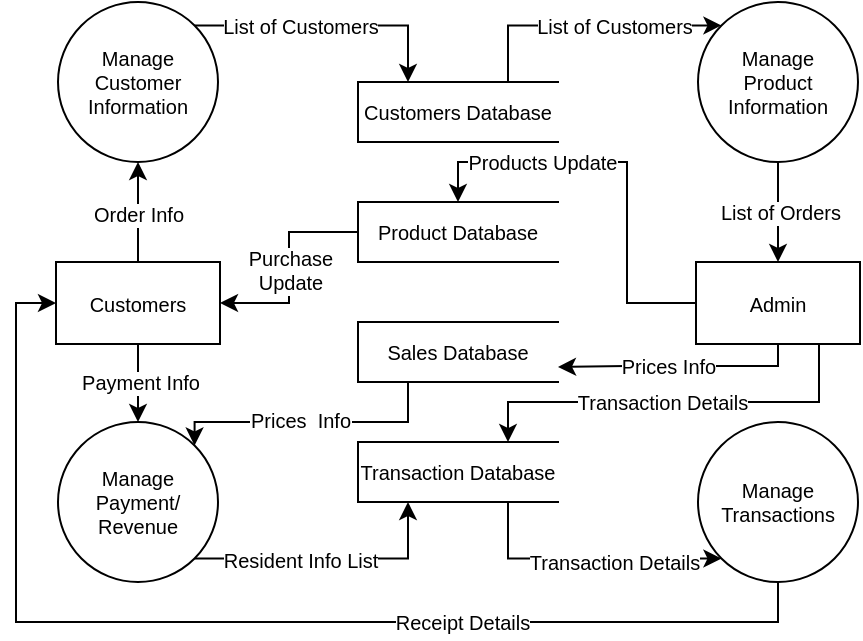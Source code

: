 <mxfile version="21.5.2" type="github">
  <diagram name="Page-1" id="AGa4iiSVy4mlGpxtPWg1">
    <mxGraphModel dx="808" dy="441" grid="1" gridSize="10" guides="1" tooltips="1" connect="1" arrows="1" fold="1" page="1" pageScale="1" pageWidth="850" pageHeight="1100" math="0" shadow="0">
      <root>
        <mxCell id="0" />
        <mxCell id="1" parent="0" />
        <mxCell id="ZPgqAaQbp7L8TzstIIpp-16" style="edgeStyle=orthogonalEdgeStyle;rounded=0;orthogonalLoop=1;jettySize=auto;html=1;exitX=1;exitY=0;exitDx=0;exitDy=0;entryX=0.25;entryY=0;entryDx=0;entryDy=0;fontSize=10;" edge="1" parent="1" source="ZPgqAaQbp7L8TzstIIpp-2" target="ZPgqAaQbp7L8TzstIIpp-7">
          <mxGeometry relative="1" as="geometry" />
        </mxCell>
        <mxCell id="ZPgqAaQbp7L8TzstIIpp-17" value="List of Customers" style="edgeLabel;html=1;align=center;verticalAlign=middle;resizable=0;points=[];fontSize=10;" vertex="1" connectable="0" parent="ZPgqAaQbp7L8TzstIIpp-16">
          <mxGeometry x="-0.223" relative="1" as="geometry">
            <mxPoint as="offset" />
          </mxGeometry>
        </mxCell>
        <mxCell id="ZPgqAaQbp7L8TzstIIpp-2" value="&lt;div style=&quot;font-size: 10px;&quot;&gt;Manage&lt;/div&gt;&lt;div style=&quot;font-size: 10px;&quot;&gt;Customer&lt;/div&gt;&lt;div style=&quot;font-size: 10px;&quot;&gt;Information&lt;br style=&quot;font-size: 10px;&quot;&gt;&lt;/div&gt;" style="ellipse;whiteSpace=wrap;html=1;aspect=fixed;fontSize=10;" vertex="1" parent="1">
          <mxGeometry x="200" y="200" width="80" height="80" as="geometry" />
        </mxCell>
        <mxCell id="ZPgqAaQbp7L8TzstIIpp-20" style="edgeStyle=orthogonalEdgeStyle;rounded=0;orthogonalLoop=1;jettySize=auto;html=1;exitX=0.5;exitY=1;exitDx=0;exitDy=0;entryX=0.5;entryY=0;entryDx=0;entryDy=0;fontSize=10;" edge="1" parent="1" source="ZPgqAaQbp7L8TzstIIpp-3" target="ZPgqAaQbp7L8TzstIIpp-5">
          <mxGeometry relative="1" as="geometry" />
        </mxCell>
        <mxCell id="ZPgqAaQbp7L8TzstIIpp-21" value="List of Orders" style="edgeLabel;html=1;align=center;verticalAlign=middle;resizable=0;points=[];fontSize=10;" vertex="1" connectable="0" parent="ZPgqAaQbp7L8TzstIIpp-20">
          <mxGeometry x="0.003" y="1" relative="1" as="geometry">
            <mxPoint as="offset" />
          </mxGeometry>
        </mxCell>
        <mxCell id="ZPgqAaQbp7L8TzstIIpp-3" value="&lt;div style=&quot;font-size: 10px;&quot;&gt;Manage&lt;/div&gt;&lt;div style=&quot;font-size: 10px;&quot;&gt;Product&lt;/div&gt;&lt;div style=&quot;font-size: 10px;&quot;&gt;Information&lt;br style=&quot;font-size: 10px;&quot;&gt;&lt;/div&gt;" style="ellipse;whiteSpace=wrap;html=1;aspect=fixed;fontSize=10;" vertex="1" parent="1">
          <mxGeometry x="520" y="200" width="80" height="80" as="geometry" />
        </mxCell>
        <mxCell id="ZPgqAaQbp7L8TzstIIpp-12" style="edgeStyle=orthogonalEdgeStyle;rounded=0;orthogonalLoop=1;jettySize=auto;html=1;exitX=0.5;exitY=1;exitDx=0;exitDy=0;entryX=0.5;entryY=0;entryDx=0;entryDy=0;fontSize=10;" edge="1" parent="1" source="ZPgqAaQbp7L8TzstIIpp-4" target="ZPgqAaQbp7L8TzstIIpp-10">
          <mxGeometry relative="1" as="geometry" />
        </mxCell>
        <mxCell id="ZPgqAaQbp7L8TzstIIpp-13" value="Payment Info" style="edgeLabel;html=1;align=center;verticalAlign=middle;resizable=0;points=[];fontSize=10;" vertex="1" connectable="0" parent="ZPgqAaQbp7L8TzstIIpp-12">
          <mxGeometry x="-0.033" y="1" relative="1" as="geometry">
            <mxPoint as="offset" />
          </mxGeometry>
        </mxCell>
        <mxCell id="ZPgqAaQbp7L8TzstIIpp-14" style="edgeStyle=orthogonalEdgeStyle;rounded=0;orthogonalLoop=1;jettySize=auto;html=1;exitX=0.5;exitY=0;exitDx=0;exitDy=0;entryX=0.5;entryY=1;entryDx=0;entryDy=0;fontSize=10;" edge="1" parent="1" source="ZPgqAaQbp7L8TzstIIpp-4" target="ZPgqAaQbp7L8TzstIIpp-2">
          <mxGeometry relative="1" as="geometry" />
        </mxCell>
        <mxCell id="ZPgqAaQbp7L8TzstIIpp-15" value="Order Info " style="edgeLabel;html=1;align=center;verticalAlign=middle;resizable=0;points=[];fontSize=10;" vertex="1" connectable="0" parent="ZPgqAaQbp7L8TzstIIpp-14">
          <mxGeometry x="-0.011" relative="1" as="geometry">
            <mxPoint as="offset" />
          </mxGeometry>
        </mxCell>
        <mxCell id="ZPgqAaQbp7L8TzstIIpp-4" value="Customers" style="rounded=0;whiteSpace=wrap;html=1;fontSize=10;" vertex="1" parent="1">
          <mxGeometry x="199" y="330" width="82" height="41" as="geometry" />
        </mxCell>
        <mxCell id="ZPgqAaQbp7L8TzstIIpp-22" style="edgeStyle=orthogonalEdgeStyle;rounded=0;orthogonalLoop=1;jettySize=auto;html=1;exitX=0;exitY=0.5;exitDx=0;exitDy=0;entryX=0.5;entryY=0;entryDx=0;entryDy=0;fontSize=10;" edge="1" parent="1" source="ZPgqAaQbp7L8TzstIIpp-5" target="ZPgqAaQbp7L8TzstIIpp-6">
          <mxGeometry relative="1" as="geometry" />
        </mxCell>
        <mxCell id="ZPgqAaQbp7L8TzstIIpp-23" value="Products Update" style="edgeLabel;html=1;align=center;verticalAlign=middle;resizable=0;points=[];fontSize=10;" vertex="1" connectable="0" parent="ZPgqAaQbp7L8TzstIIpp-22">
          <mxGeometry x="0.411" relative="1" as="geometry">
            <mxPoint as="offset" />
          </mxGeometry>
        </mxCell>
        <mxCell id="ZPgqAaQbp7L8TzstIIpp-30" style="edgeStyle=orthogonalEdgeStyle;rounded=0;orthogonalLoop=1;jettySize=auto;html=1;exitX=0.5;exitY=1;exitDx=0;exitDy=0;entryX=1;entryY=0.75;entryDx=0;entryDy=0;fontSize=10;" edge="1" parent="1" source="ZPgqAaQbp7L8TzstIIpp-5" target="ZPgqAaQbp7L8TzstIIpp-8">
          <mxGeometry relative="1" as="geometry">
            <Array as="points">
              <mxPoint x="560" y="382" />
              <mxPoint x="484" y="382" />
            </Array>
          </mxGeometry>
        </mxCell>
        <mxCell id="ZPgqAaQbp7L8TzstIIpp-31" value="Prices Info" style="edgeLabel;html=1;align=center;verticalAlign=middle;resizable=0;points=[];fontSize=10;" vertex="1" connectable="0" parent="ZPgqAaQbp7L8TzstIIpp-30">
          <mxGeometry x="0.093" relative="1" as="geometry">
            <mxPoint as="offset" />
          </mxGeometry>
        </mxCell>
        <mxCell id="ZPgqAaQbp7L8TzstIIpp-33" style="edgeStyle=orthogonalEdgeStyle;rounded=0;orthogonalLoop=1;jettySize=auto;html=1;exitX=0.75;exitY=1;exitDx=0;exitDy=0;entryX=0.75;entryY=0;entryDx=0;entryDy=0;fontSize=10;" edge="1" parent="1" source="ZPgqAaQbp7L8TzstIIpp-5" target="ZPgqAaQbp7L8TzstIIpp-9">
          <mxGeometry relative="1" as="geometry">
            <Array as="points">
              <mxPoint x="580" y="400" />
              <mxPoint x="425" y="400" />
            </Array>
          </mxGeometry>
        </mxCell>
        <mxCell id="ZPgqAaQbp7L8TzstIIpp-34" value="Transaction Details" style="edgeLabel;html=1;align=center;verticalAlign=middle;resizable=0;points=[];fontSize=10;" vertex="1" connectable="0" parent="ZPgqAaQbp7L8TzstIIpp-33">
          <mxGeometry x="0.052" relative="1" as="geometry">
            <mxPoint as="offset" />
          </mxGeometry>
        </mxCell>
        <mxCell id="ZPgqAaQbp7L8TzstIIpp-5" value="Admin" style="rounded=0;whiteSpace=wrap;html=1;fontSize=10;" vertex="1" parent="1">
          <mxGeometry x="519" y="330" width="82" height="41" as="geometry" />
        </mxCell>
        <mxCell id="ZPgqAaQbp7L8TzstIIpp-24" style="edgeStyle=orthogonalEdgeStyle;rounded=0;orthogonalLoop=1;jettySize=auto;html=1;exitX=0;exitY=0.5;exitDx=0;exitDy=0;entryX=1;entryY=0.5;entryDx=0;entryDy=0;fontSize=10;" edge="1" parent="1" source="ZPgqAaQbp7L8TzstIIpp-6" target="ZPgqAaQbp7L8TzstIIpp-4">
          <mxGeometry relative="1" as="geometry" />
        </mxCell>
        <mxCell id="ZPgqAaQbp7L8TzstIIpp-25" value="&lt;div style=&quot;font-size: 10px;&quot;&gt;Purchase&lt;/div&gt;&lt;div style=&quot;font-size: 10px;&quot;&gt;Update&lt;br style=&quot;font-size: 10px;&quot;&gt;&lt;/div&gt;" style="edgeLabel;html=1;align=center;verticalAlign=middle;resizable=0;points=[];fontSize=10;" vertex="1" connectable="0" parent="ZPgqAaQbp7L8TzstIIpp-24">
          <mxGeometry x="0.011" relative="1" as="geometry">
            <mxPoint as="offset" />
          </mxGeometry>
        </mxCell>
        <mxCell id="ZPgqAaQbp7L8TzstIIpp-6" value="Product Database" style="html=1;dashed=0;whiteSpace=wrap;shape=partialRectangle;right=0;fontSize=10;" vertex="1" parent="1">
          <mxGeometry x="350" y="300" width="100" height="30" as="geometry" />
        </mxCell>
        <mxCell id="ZPgqAaQbp7L8TzstIIpp-18" style="edgeStyle=orthogonalEdgeStyle;rounded=0;orthogonalLoop=1;jettySize=auto;html=1;exitX=0.75;exitY=0;exitDx=0;exitDy=0;entryX=0;entryY=0;entryDx=0;entryDy=0;fontSize=10;" edge="1" parent="1" source="ZPgqAaQbp7L8TzstIIpp-7" target="ZPgqAaQbp7L8TzstIIpp-3">
          <mxGeometry relative="1" as="geometry" />
        </mxCell>
        <mxCell id="ZPgqAaQbp7L8TzstIIpp-19" value="List of Customers" style="edgeLabel;html=1;align=center;verticalAlign=middle;resizable=0;points=[];fontSize=10;" vertex="1" connectable="0" parent="ZPgqAaQbp7L8TzstIIpp-18">
          <mxGeometry x="0.201" relative="1" as="geometry">
            <mxPoint as="offset" />
          </mxGeometry>
        </mxCell>
        <mxCell id="ZPgqAaQbp7L8TzstIIpp-7" value="Customers Database" style="html=1;dashed=0;whiteSpace=wrap;shape=partialRectangle;right=0;fontSize=10;" vertex="1" parent="1">
          <mxGeometry x="350" y="240" width="100" height="30" as="geometry" />
        </mxCell>
        <mxCell id="ZPgqAaQbp7L8TzstIIpp-26" style="edgeStyle=orthogonalEdgeStyle;rounded=0;orthogonalLoop=1;jettySize=auto;html=1;exitX=0.25;exitY=1;exitDx=0;exitDy=0;entryX=1;entryY=0;entryDx=0;entryDy=0;fontSize=10;" edge="1" parent="1" source="ZPgqAaQbp7L8TzstIIpp-8" target="ZPgqAaQbp7L8TzstIIpp-10">
          <mxGeometry relative="1" as="geometry">
            <Array as="points">
              <mxPoint x="375" y="410" />
              <mxPoint x="268" y="410" />
            </Array>
          </mxGeometry>
        </mxCell>
        <mxCell id="ZPgqAaQbp7L8TzstIIpp-27" value="Prices&amp;nbsp; Info" style="edgeLabel;html=1;align=center;verticalAlign=middle;resizable=0;points=[];fontSize=10;" vertex="1" connectable="0" parent="ZPgqAaQbp7L8TzstIIpp-26">
          <mxGeometry x="0.076" y="-1" relative="1" as="geometry">
            <mxPoint as="offset" />
          </mxGeometry>
        </mxCell>
        <mxCell id="ZPgqAaQbp7L8TzstIIpp-8" value="Sales Database" style="html=1;dashed=0;whiteSpace=wrap;shape=partialRectangle;right=0;fontSize=10;" vertex="1" parent="1">
          <mxGeometry x="350" y="360" width="100" height="30" as="geometry" />
        </mxCell>
        <mxCell id="ZPgqAaQbp7L8TzstIIpp-35" style="edgeStyle=orthogonalEdgeStyle;rounded=0;orthogonalLoop=1;jettySize=auto;html=1;exitX=0.75;exitY=1;exitDx=0;exitDy=0;entryX=0;entryY=1;entryDx=0;entryDy=0;fontSize=10;" edge="1" parent="1" source="ZPgqAaQbp7L8TzstIIpp-9" target="ZPgqAaQbp7L8TzstIIpp-11">
          <mxGeometry relative="1" as="geometry" />
        </mxCell>
        <mxCell id="ZPgqAaQbp7L8TzstIIpp-36" value="Transaction Details" style="edgeLabel;html=1;align=center;verticalAlign=middle;resizable=0;points=[];fontSize=10;" vertex="1" connectable="0" parent="ZPgqAaQbp7L8TzstIIpp-35">
          <mxGeometry x="0.201" y="-1" relative="1" as="geometry">
            <mxPoint as="offset" />
          </mxGeometry>
        </mxCell>
        <mxCell id="ZPgqAaQbp7L8TzstIIpp-9" value="Transaction Database" style="html=1;dashed=0;whiteSpace=wrap;shape=partialRectangle;right=0;fontSize=10;" vertex="1" parent="1">
          <mxGeometry x="350" y="420" width="100" height="30" as="geometry" />
        </mxCell>
        <mxCell id="ZPgqAaQbp7L8TzstIIpp-28" style="edgeStyle=orthogonalEdgeStyle;rounded=0;orthogonalLoop=1;jettySize=auto;html=1;exitX=1;exitY=1;exitDx=0;exitDy=0;entryX=0.25;entryY=1;entryDx=0;entryDy=0;fontSize=10;" edge="1" parent="1" source="ZPgqAaQbp7L8TzstIIpp-10" target="ZPgqAaQbp7L8TzstIIpp-9">
          <mxGeometry relative="1" as="geometry" />
        </mxCell>
        <mxCell id="ZPgqAaQbp7L8TzstIIpp-29" value="Resident Info List " style="edgeLabel;html=1;align=center;verticalAlign=middle;resizable=0;points=[];fontSize=10;" vertex="1" connectable="0" parent="ZPgqAaQbp7L8TzstIIpp-28">
          <mxGeometry x="-0.226" relative="1" as="geometry">
            <mxPoint as="offset" />
          </mxGeometry>
        </mxCell>
        <mxCell id="ZPgqAaQbp7L8TzstIIpp-10" value="&lt;div style=&quot;font-size: 10px;&quot;&gt;Manage&lt;/div&gt;&lt;div style=&quot;font-size: 10px;&quot;&gt;Payment/&lt;/div&gt;&lt;div style=&quot;font-size: 10px;&quot;&gt;Revenue&lt;br style=&quot;font-size: 10px;&quot;&gt;&lt;/div&gt;" style="ellipse;whiteSpace=wrap;html=1;aspect=fixed;fontSize=10;" vertex="1" parent="1">
          <mxGeometry x="200" y="410" width="80" height="80" as="geometry" />
        </mxCell>
        <mxCell id="ZPgqAaQbp7L8TzstIIpp-37" style="edgeStyle=orthogonalEdgeStyle;rounded=0;orthogonalLoop=1;jettySize=auto;html=1;exitX=0.5;exitY=1;exitDx=0;exitDy=0;entryX=0;entryY=0.5;entryDx=0;entryDy=0;fontSize=10;" edge="1" parent="1" source="ZPgqAaQbp7L8TzstIIpp-11" target="ZPgqAaQbp7L8TzstIIpp-4">
          <mxGeometry relative="1" as="geometry" />
        </mxCell>
        <mxCell id="ZPgqAaQbp7L8TzstIIpp-38" value="Receipt Details" style="edgeLabel;html=1;align=center;verticalAlign=middle;resizable=0;points=[];fontSize=10;" vertex="1" connectable="0" parent="ZPgqAaQbp7L8TzstIIpp-37">
          <mxGeometry x="-0.386" relative="1" as="geometry">
            <mxPoint as="offset" />
          </mxGeometry>
        </mxCell>
        <mxCell id="ZPgqAaQbp7L8TzstIIpp-11" value="&lt;div style=&quot;font-size: 10px;&quot;&gt;Manage&lt;/div&gt;&lt;div style=&quot;font-size: 10px;&quot;&gt;Transactions &lt;br style=&quot;font-size: 10px;&quot;&gt;&lt;/div&gt;" style="ellipse;whiteSpace=wrap;html=1;aspect=fixed;fontSize=10;" vertex="1" parent="1">
          <mxGeometry x="520" y="410" width="80" height="80" as="geometry" />
        </mxCell>
      </root>
    </mxGraphModel>
  </diagram>
</mxfile>
